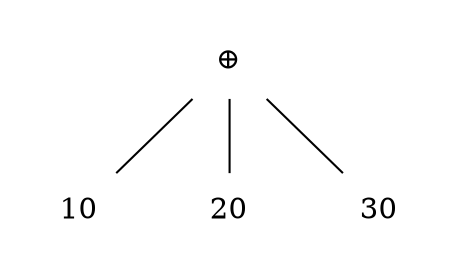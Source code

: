 graph "three-to-P" 
{
  graph [margin=0.1];
  node [shape=none];

  three [label = "⊕"];
  three -- "10";
  three -- "20";
  three -- "30";
}

graph "one-plus-two" 
{
  graph [margin=0.1];
  node [shape=none];

  a [label = "⊕"];
  a1 [label = "10"];
  a2 [label = "⊕"];
  
  a -- a1;
  a -- a2;
  a2 -- "20";
  a2 -- "30";

}

graph "one" 
{
  graph [margin=0.1];
  node [shape=none];

  a [label = "⊕"];

  a -- "10";
}
